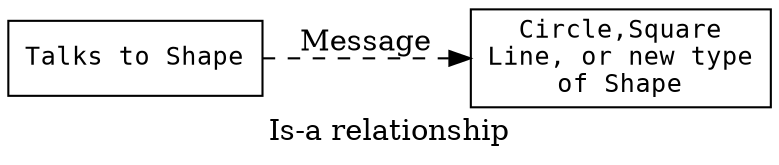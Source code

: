 digraph s {
    rankdir=LR
    label="Is-a relationship"
    node[shape="record",fontname="Consolas,Monaca",fontsize="12"]
    node_left[label="Talks to Shape"];
    node_right[label="Circle,Square\nLine, or new type\nof Shape"];
    node_left->node_right[style=dashed, label="Message"];
}
